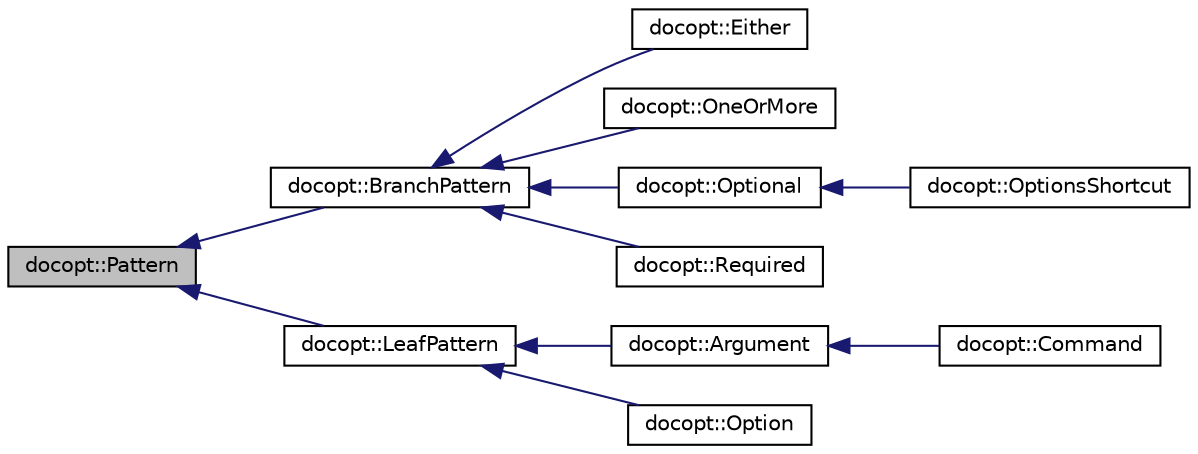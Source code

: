 digraph "docopt::Pattern"
{
  edge [fontname="Helvetica",fontsize="10",labelfontname="Helvetica",labelfontsize="10"];
  node [fontname="Helvetica",fontsize="10",shape=record];
  rankdir="LR";
  Node0 [label="docopt::Pattern",height=0.2,width=0.4,color="black", fillcolor="grey75", style="filled", fontcolor="black"];
  Node0 -> Node1 [dir="back",color="midnightblue",fontsize="10",style="solid",fontname="Helvetica"];
  Node1 [label="docopt::BranchPattern",height=0.2,width=0.4,color="black", fillcolor="white", style="filled",URL="$classdocopt_1_1BranchPattern.html"];
  Node1 -> Node2 [dir="back",color="midnightblue",fontsize="10",style="solid",fontname="Helvetica"];
  Node2 [label="docopt::Either",height=0.2,width=0.4,color="black", fillcolor="white", style="filled",URL="$classdocopt_1_1Either.html"];
  Node1 -> Node3 [dir="back",color="midnightblue",fontsize="10",style="solid",fontname="Helvetica"];
  Node3 [label="docopt::OneOrMore",height=0.2,width=0.4,color="black", fillcolor="white", style="filled",URL="$classdocopt_1_1OneOrMore.html"];
  Node1 -> Node4 [dir="back",color="midnightblue",fontsize="10",style="solid",fontname="Helvetica"];
  Node4 [label="docopt::Optional",height=0.2,width=0.4,color="black", fillcolor="white", style="filled",URL="$classdocopt_1_1Optional.html"];
  Node4 -> Node5 [dir="back",color="midnightblue",fontsize="10",style="solid",fontname="Helvetica"];
  Node5 [label="docopt::OptionsShortcut",height=0.2,width=0.4,color="black", fillcolor="white", style="filled",URL="$classdocopt_1_1OptionsShortcut.html"];
  Node1 -> Node6 [dir="back",color="midnightblue",fontsize="10",style="solid",fontname="Helvetica"];
  Node6 [label="docopt::Required",height=0.2,width=0.4,color="black", fillcolor="white", style="filled",URL="$classdocopt_1_1Required.html"];
  Node0 -> Node7 [dir="back",color="midnightblue",fontsize="10",style="solid",fontname="Helvetica"];
  Node7 [label="docopt::LeafPattern",height=0.2,width=0.4,color="black", fillcolor="white", style="filled",URL="$classdocopt_1_1LeafPattern.html"];
  Node7 -> Node8 [dir="back",color="midnightblue",fontsize="10",style="solid",fontname="Helvetica"];
  Node8 [label="docopt::Argument",height=0.2,width=0.4,color="black", fillcolor="white", style="filled",URL="$classdocopt_1_1Argument.html"];
  Node8 -> Node9 [dir="back",color="midnightblue",fontsize="10",style="solid",fontname="Helvetica"];
  Node9 [label="docopt::Command",height=0.2,width=0.4,color="black", fillcolor="white", style="filled",URL="$classdocopt_1_1Command.html"];
  Node7 -> Node10 [dir="back",color="midnightblue",fontsize="10",style="solid",fontname="Helvetica"];
  Node10 [label="docopt::Option",height=0.2,width=0.4,color="black", fillcolor="white", style="filled",URL="$classdocopt_1_1Option.html"];
}

